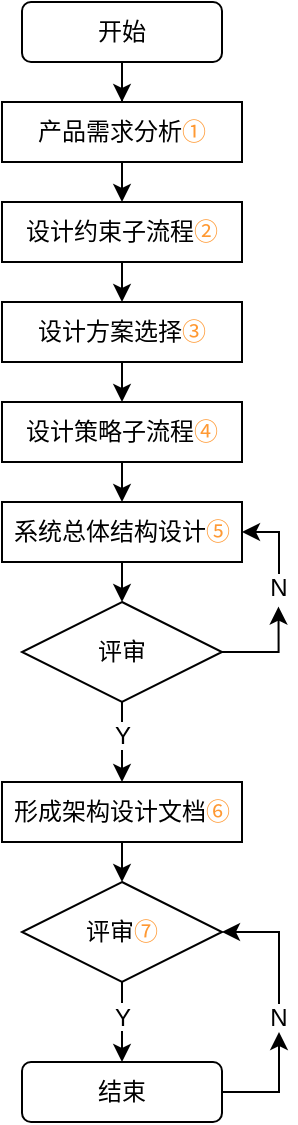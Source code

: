 <mxfile version="14.0.5" type="github">
  <diagram id="ULPRuhxP6XmZ_oh3qf1k" name="第 1 页">
    <mxGraphModel dx="769" dy="621" grid="1" gridSize="10" guides="1" tooltips="1" connect="1" arrows="1" fold="1" page="1" pageScale="1" pageWidth="827" pageHeight="1169" math="0" shadow="0">
      <root>
        <mxCell id="0" />
        <mxCell id="1" parent="0" />
        <mxCell id="hpU67srER5BuEDEB0SmV-3" style="edgeStyle=orthogonalEdgeStyle;rounded=0;orthogonalLoop=1;jettySize=auto;html=1;exitX=0.5;exitY=1;exitDx=0;exitDy=0;" edge="1" parent="1" source="hpU67srER5BuEDEB0SmV-1" target="hpU67srER5BuEDEB0SmV-2">
          <mxGeometry relative="1" as="geometry" />
        </mxCell>
        <mxCell id="hpU67srER5BuEDEB0SmV-1" value="开始" style="rounded=1;whiteSpace=wrap;html=1;" vertex="1" parent="1">
          <mxGeometry x="250" y="70" width="100" height="30" as="geometry" />
        </mxCell>
        <mxCell id="hpU67srER5BuEDEB0SmV-13" style="edgeStyle=orthogonalEdgeStyle;rounded=0;orthogonalLoop=1;jettySize=auto;html=1;exitX=0.5;exitY=1;exitDx=0;exitDy=0;entryX=0.5;entryY=0;entryDx=0;entryDy=0;" edge="1" parent="1" source="hpU67srER5BuEDEB0SmV-2" target="hpU67srER5BuEDEB0SmV-8">
          <mxGeometry relative="1" as="geometry" />
        </mxCell>
        <mxCell id="hpU67srER5BuEDEB0SmV-2" value="产品需求分析&lt;font color=&quot;#ff9933&quot;&gt;①&lt;/font&gt;" style="rounded=0;whiteSpace=wrap;html=1;" vertex="1" parent="1">
          <mxGeometry x="240" y="120" width="120" height="30" as="geometry" />
        </mxCell>
        <mxCell id="hpU67srER5BuEDEB0SmV-14" style="edgeStyle=orthogonalEdgeStyle;rounded=0;orthogonalLoop=1;jettySize=auto;html=1;exitX=0.5;exitY=1;exitDx=0;exitDy=0;entryX=0.5;entryY=0;entryDx=0;entryDy=0;" edge="1" parent="1" source="hpU67srER5BuEDEB0SmV-8" target="hpU67srER5BuEDEB0SmV-9">
          <mxGeometry relative="1" as="geometry" />
        </mxCell>
        <mxCell id="hpU67srER5BuEDEB0SmV-8" value="设计约束子流程&lt;font color=&quot;#ff9933&quot;&gt;②&lt;/font&gt;" style="rounded=0;whiteSpace=wrap;html=1;" vertex="1" parent="1">
          <mxGeometry x="240" y="170" width="120" height="30" as="geometry" />
        </mxCell>
        <mxCell id="hpU67srER5BuEDEB0SmV-15" style="edgeStyle=orthogonalEdgeStyle;rounded=0;orthogonalLoop=1;jettySize=auto;html=1;exitX=0.5;exitY=1;exitDx=0;exitDy=0;entryX=0.5;entryY=0;entryDx=0;entryDy=0;" edge="1" parent="1" source="hpU67srER5BuEDEB0SmV-9" target="hpU67srER5BuEDEB0SmV-10">
          <mxGeometry relative="1" as="geometry" />
        </mxCell>
        <mxCell id="hpU67srER5BuEDEB0SmV-9" value="设计方案选择&lt;font color=&quot;#ff9933&quot;&gt;③&lt;/font&gt;" style="rounded=0;whiteSpace=wrap;html=1;" vertex="1" parent="1">
          <mxGeometry x="240" y="220" width="120" height="30" as="geometry" />
        </mxCell>
        <mxCell id="hpU67srER5BuEDEB0SmV-16" style="edgeStyle=orthogonalEdgeStyle;rounded=0;orthogonalLoop=1;jettySize=auto;html=1;exitX=0.5;exitY=1;exitDx=0;exitDy=0;entryX=0.5;entryY=0;entryDx=0;entryDy=0;" edge="1" parent="1" source="hpU67srER5BuEDEB0SmV-10" target="hpU67srER5BuEDEB0SmV-11">
          <mxGeometry relative="1" as="geometry" />
        </mxCell>
        <mxCell id="hpU67srER5BuEDEB0SmV-10" value="设计策略子流程&lt;font color=&quot;#ff9933&quot;&gt;④&lt;/font&gt;" style="rounded=0;whiteSpace=wrap;html=1;" vertex="1" parent="1">
          <mxGeometry x="240" y="270" width="120" height="30" as="geometry" />
        </mxCell>
        <mxCell id="hpU67srER5BuEDEB0SmV-21" style="edgeStyle=orthogonalEdgeStyle;rounded=0;orthogonalLoop=1;jettySize=auto;html=1;exitX=0.5;exitY=1;exitDx=0;exitDy=0;entryX=0.5;entryY=0;entryDx=0;entryDy=0;" edge="1" parent="1" source="hpU67srER5BuEDEB0SmV-11" target="hpU67srER5BuEDEB0SmV-18">
          <mxGeometry relative="1" as="geometry" />
        </mxCell>
        <mxCell id="hpU67srER5BuEDEB0SmV-11" value="系统总体结构设计&lt;font color=&quot;#ff9933&quot;&gt;⑤&lt;/font&gt;" style="rounded=0;whiteSpace=wrap;html=1;" vertex="1" parent="1">
          <mxGeometry x="240" y="320" width="120" height="30" as="geometry" />
        </mxCell>
        <mxCell id="hpU67srER5BuEDEB0SmV-23" style="edgeStyle=orthogonalEdgeStyle;rounded=0;orthogonalLoop=1;jettySize=auto;html=1;exitX=0.5;exitY=1;exitDx=0;exitDy=0;entryX=0.5;entryY=0;entryDx=0;entryDy=0;" edge="1" parent="1" source="hpU67srER5BuEDEB0SmV-12" target="hpU67srER5BuEDEB0SmV-19">
          <mxGeometry relative="1" as="geometry" />
        </mxCell>
        <mxCell id="hpU67srER5BuEDEB0SmV-12" value="形成架构设计文档&lt;font color=&quot;#ff9933&quot;&gt;⑥&lt;/font&gt;" style="rounded=0;whiteSpace=wrap;html=1;" vertex="1" parent="1">
          <mxGeometry x="240" y="460" width="120" height="30" as="geometry" />
        </mxCell>
        <mxCell id="hpU67srER5BuEDEB0SmV-22" style="edgeStyle=orthogonalEdgeStyle;rounded=0;orthogonalLoop=1;jettySize=auto;html=1;exitX=0.5;exitY=1;exitDx=0;exitDy=0;entryX=0.5;entryY=0;entryDx=0;entryDy=0;" edge="1" parent="1" source="hpU67srER5BuEDEB0SmV-18" target="hpU67srER5BuEDEB0SmV-12">
          <mxGeometry relative="1" as="geometry" />
        </mxCell>
        <mxCell id="hpU67srER5BuEDEB0SmV-18" value="评审" style="rhombus;whiteSpace=wrap;html=1;" vertex="1" parent="1">
          <mxGeometry x="250" y="370" width="100" height="50" as="geometry" />
        </mxCell>
        <mxCell id="hpU67srER5BuEDEB0SmV-24" style="edgeStyle=orthogonalEdgeStyle;rounded=0;orthogonalLoop=1;jettySize=auto;html=1;exitX=0.5;exitY=1;exitDx=0;exitDy=0;entryX=0.5;entryY=0;entryDx=0;entryDy=0;" edge="1" parent="1" source="hpU67srER5BuEDEB0SmV-19" target="hpU67srER5BuEDEB0SmV-20">
          <mxGeometry relative="1" as="geometry" />
        </mxCell>
        <mxCell id="hpU67srER5BuEDEB0SmV-19" value="评审&lt;font color=&quot;#ff9933&quot;&gt;⑦&lt;/font&gt;" style="rhombus;whiteSpace=wrap;html=1;" vertex="1" parent="1">
          <mxGeometry x="250" y="510" width="100" height="50" as="geometry" />
        </mxCell>
        <mxCell id="hpU67srER5BuEDEB0SmV-37" style="edgeStyle=orthogonalEdgeStyle;rounded=0;orthogonalLoop=1;jettySize=auto;html=1;exitX=1;exitY=0.5;exitDx=0;exitDy=0;entryX=0.5;entryY=1;entryDx=0;entryDy=0;" edge="1" parent="1" source="hpU67srER5BuEDEB0SmV-20" target="hpU67srER5BuEDEB0SmV-35">
          <mxGeometry relative="1" as="geometry" />
        </mxCell>
        <mxCell id="hpU67srER5BuEDEB0SmV-20" value="结束" style="rounded=1;whiteSpace=wrap;html=1;" vertex="1" parent="1">
          <mxGeometry x="250" y="600" width="100" height="30" as="geometry" />
        </mxCell>
        <mxCell id="hpU67srER5BuEDEB0SmV-32" style="edgeStyle=orthogonalEdgeStyle;rounded=0;orthogonalLoop=1;jettySize=auto;html=1;exitX=0.5;exitY=0;exitDx=0;exitDy=0;entryX=1;entryY=0.5;entryDx=0;entryDy=0;" edge="1" parent="1" source="hpU67srER5BuEDEB0SmV-29" target="hpU67srER5BuEDEB0SmV-11">
          <mxGeometry relative="1" as="geometry">
            <Array as="points">
              <mxPoint x="378" y="335" />
            </Array>
          </mxGeometry>
        </mxCell>
        <mxCell id="hpU67srER5BuEDEB0SmV-29" value="N" style="whiteSpace=wrap;html=1;strokeColor=none;" vertex="1" parent="1">
          <mxGeometry x="370" y="356" width="17" height="14" as="geometry" />
        </mxCell>
        <mxCell id="hpU67srER5BuEDEB0SmV-30" style="edgeStyle=orthogonalEdgeStyle;rounded=0;orthogonalLoop=1;jettySize=auto;html=1;exitX=1;exitY=0.5;exitDx=0;exitDy=0;entryX=0.486;entryY=1.164;entryDx=0;entryDy=0;entryPerimeter=0;" edge="1" parent="1" source="hpU67srER5BuEDEB0SmV-18" target="hpU67srER5BuEDEB0SmV-29">
          <mxGeometry relative="1" as="geometry">
            <mxPoint x="350" y="395" as="sourcePoint" />
            <mxPoint x="360" y="335.0" as="targetPoint" />
          </mxGeometry>
        </mxCell>
        <mxCell id="hpU67srER5BuEDEB0SmV-33" value="Y" style="whiteSpace=wrap;html=1;strokeColor=none;" vertex="1" parent="1">
          <mxGeometry x="291.5" y="430" width="17" height="14" as="geometry" />
        </mxCell>
        <mxCell id="hpU67srER5BuEDEB0SmV-38" style="edgeStyle=orthogonalEdgeStyle;rounded=0;orthogonalLoop=1;jettySize=auto;html=1;exitX=0.5;exitY=0;exitDx=0;exitDy=0;entryX=1;entryY=0.5;entryDx=0;entryDy=0;" edge="1" parent="1" source="hpU67srER5BuEDEB0SmV-35" target="hpU67srER5BuEDEB0SmV-19">
          <mxGeometry relative="1" as="geometry" />
        </mxCell>
        <mxCell id="hpU67srER5BuEDEB0SmV-35" value="N" style="whiteSpace=wrap;html=1;strokeColor=none;" vertex="1" parent="1">
          <mxGeometry x="370" y="571" width="17" height="14" as="geometry" />
        </mxCell>
        <mxCell id="hpU67srER5BuEDEB0SmV-36" value="Y" style="whiteSpace=wrap;html=1;strokeColor=none;" vertex="1" parent="1">
          <mxGeometry x="291.5" y="570.5" width="17" height="14" as="geometry" />
        </mxCell>
      </root>
    </mxGraphModel>
  </diagram>
</mxfile>
